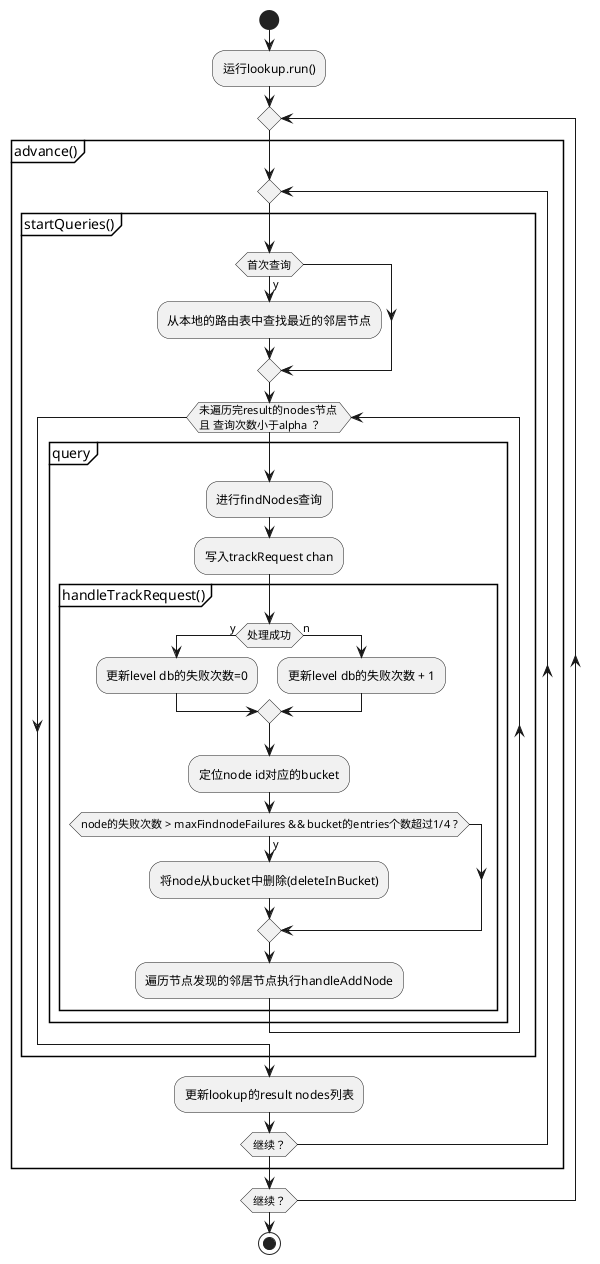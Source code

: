 @startuml
start

:运行lookup.run();
repeat
partition advance() {
    repeat
    partition startQueries() {
        if (首次查询) then(y)
            :从本地的路由表中查找最近的邻居节点;
        endif
        while(未遍历完result的nodes节点 \n且 查询次数小于alpha ？)
            partition query {
                :进行findNodes查询;
                :写入trackRequest chan;
                partition handleTrackRequest() {
                    if (处理成功) then(y)
                        :更新level db的失败次数=0;
                    else(n)
                        :更新level db的失败次数 + 1;
                    endif
                    :定位node id对应的bucket;
                    if (node的失败次数 > maxFindnodeFailures && bucket的entries个数超过1/4 ?) then (y)
                        :将node从bucket中删除(deleteInBucket);
                    endif
                    :遍历节点发现的邻居节点执行handleAddNode;
                }
            }
        endwhile
    }
    :更新lookup的result nodes列表;
    repeat while(继续？);
}
repeat while(继续？);

stop

@enduml
